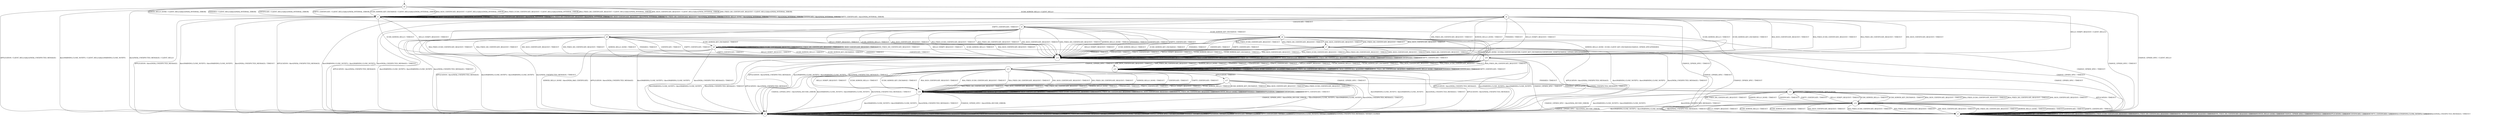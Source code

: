 digraph g {

	s0 [shape="circle" label="s0"];
	s1 [shape="circle" label="s1"];
	s2 [shape="circle" label="s2"];
	s3 [shape="circle" label="s3"];
	s4 [shape="circle" label="s4"];
	s5 [shape="circle" label="s5"];
	s6 [shape="circle" label="s6"];
	s7 [shape="circle" label="s7"];
	s8 [shape="circle" label="s8"];
	s9 [shape="circle" label="s9"];
	s10 [shape="circle" label="s10"];
	s11 [shape="circle" label="s11"];
	s12 [shape="circle" label="s12"];
	s13 [shape="circle" label="s13"];
	s14 [shape="circle" label="s14"];
	s15 [shape="circle" label="s15"];
	s16 [shape="circle" label="s16"];
	s17 [shape="circle" label="s17"];
	s0 -> s13 [label="HELLO_VERIFY_REQUEST / CLIENT_HELLO+"];
	s0 -> s4 [label="ECDH_SERVER_HELLO / CLIENT_HELLO"];
	s0 -> s1 [label="ECDH_SERVER_KEY_EXCHANGE / CLIENT_HELLO|Alert(FATAL,INTERNAL_ERROR)"];
	s0 -> s1 [label="RSA_SIGN_CERTIFICATE_REQUEST / CLIENT_HELLO|Alert(FATAL,INTERNAL_ERROR)"];
	s0 -> s1 [label="RSA_FIXED_ECDH_CERTIFICATE_REQUEST / CLIENT_HELLO|Alert(FATAL,INTERNAL_ERROR)"];
	s0 -> s1 [label="RSA_FIXED_DH_CERTIFICATE_REQUEST / CLIENT_HELLO|Alert(FATAL,INTERNAL_ERROR)"];
	s0 -> s1 [label="DSS_SIGN_CERTIFICATE_REQUEST / CLIENT_HELLO|Alert(FATAL,INTERNAL_ERROR)"];
	s0 -> s1 [label="DSS_FIXED_DH_CERTIFICATE_REQUEST / CLIENT_HELLO|Alert(FATAL,INTERNAL_ERROR)"];
	s0 -> s1 [label="SERVER_HELLO_DONE / CLIENT_HELLO|Alert(FATAL,INTERNAL_ERROR)"];
	s0 -> s3 [label="CHANGE_CIPHER_SPEC / CLIENT_HELLO"];
	s0 -> s1 [label="FINISHED / CLIENT_HELLO|Alert(FATAL,INTERNAL_ERROR)"];
	s0 -> s2 [label="APPLICATION / CLIENT_HELLO|Alert(FATAL,UNEXPECTED_MESSAGE)"];
	s0 -> s1 [label="CERTIFICATE / CLIENT_HELLO|Alert(FATAL,INTERNAL_ERROR)"];
	s0 -> s1 [label="EMPTY_CERTIFICATE / CLIENT_HELLO|Alert(FATAL,INTERNAL_ERROR)"];
	s0 -> s2 [label="Alert(WARNING,CLOSE_NOTIFY) / CLIENT_HELLO|Alert(WARNING,CLOSE_NOTIFY)"];
	s0 -> s2 [label="Alert(FATAL,UNEXPECTED_MESSAGE) / CLIENT_HELLO"];
	s1 -> s13 [label="HELLO_VERIFY_REQUEST / TIMEOUT"];
	s1 -> s13 [label="ECDH_SERVER_HELLO / TIMEOUT"];
	s1 -> s1 [label="ECDH_SERVER_KEY_EXCHANGE / Alert(FATAL,INTERNAL_ERROR)"];
	s1 -> s1 [label="RSA_SIGN_CERTIFICATE_REQUEST / Alert(FATAL,INTERNAL_ERROR)"];
	s1 -> s1 [label="RSA_FIXED_ECDH_CERTIFICATE_REQUEST / Alert(FATAL,INTERNAL_ERROR)"];
	s1 -> s1 [label="RSA_FIXED_DH_CERTIFICATE_REQUEST / Alert(FATAL,INTERNAL_ERROR)"];
	s1 -> s1 [label="DSS_SIGN_CERTIFICATE_REQUEST / Alert(FATAL,INTERNAL_ERROR)"];
	s1 -> s1 [label="DSS_FIXED_DH_CERTIFICATE_REQUEST / Alert(FATAL,INTERNAL_ERROR)"];
	s1 -> s1 [label="SERVER_HELLO_DONE / Alert(FATAL,INTERNAL_ERROR)"];
	s1 -> s3 [label="CHANGE_CIPHER_SPEC / TIMEOUT"];
	s1 -> s1 [label="FINISHED / Alert(FATAL,INTERNAL_ERROR)"];
	s1 -> s2 [label="APPLICATION / Alert(FATAL,UNEXPECTED_MESSAGE)"];
	s1 -> s1 [label="CERTIFICATE / Alert(FATAL,INTERNAL_ERROR)"];
	s1 -> s1 [label="EMPTY_CERTIFICATE / Alert(FATAL,INTERNAL_ERROR)"];
	s1 -> s2 [label="Alert(WARNING,CLOSE_NOTIFY) / Alert(WARNING,CLOSE_NOTIFY)"];
	s1 -> s2 [label="Alert(FATAL,UNEXPECTED_MESSAGE) / TIMEOUT"];
	s2 -> s2 [label="HELLO_VERIFY_REQUEST / SOCKET_CLOSED"];
	s2 -> s2 [label="ECDH_SERVER_HELLO / SOCKET_CLOSED"];
	s2 -> s2 [label="ECDH_SERVER_KEY_EXCHANGE / SOCKET_CLOSED"];
	s2 -> s2 [label="RSA_SIGN_CERTIFICATE_REQUEST / SOCKET_CLOSED"];
	s2 -> s2 [label="RSA_FIXED_ECDH_CERTIFICATE_REQUEST / SOCKET_CLOSED"];
	s2 -> s2 [label="RSA_FIXED_DH_CERTIFICATE_REQUEST / SOCKET_CLOSED"];
	s2 -> s2 [label="DSS_SIGN_CERTIFICATE_REQUEST / SOCKET_CLOSED"];
	s2 -> s2 [label="DSS_FIXED_DH_CERTIFICATE_REQUEST / SOCKET_CLOSED"];
	s2 -> s2 [label="SERVER_HELLO_DONE / SOCKET_CLOSED"];
	s2 -> s2 [label="CHANGE_CIPHER_SPEC / SOCKET_CLOSED"];
	s2 -> s2 [label="FINISHED / SOCKET_CLOSED"];
	s2 -> s2 [label="APPLICATION / SOCKET_CLOSED"];
	s2 -> s2 [label="CERTIFICATE / SOCKET_CLOSED"];
	s2 -> s2 [label="EMPTY_CERTIFICATE / SOCKET_CLOSED"];
	s2 -> s2 [label="Alert(WARNING,CLOSE_NOTIFY) / SOCKET_CLOSED"];
	s2 -> s2 [label="Alert(FATAL,UNEXPECTED_MESSAGE) / SOCKET_CLOSED"];
	s3 -> s3 [label="HELLO_VERIFY_REQUEST / TIMEOUT"];
	s3 -> s3 [label="ECDH_SERVER_HELLO / TIMEOUT"];
	s3 -> s3 [label="ECDH_SERVER_KEY_EXCHANGE / TIMEOUT"];
	s3 -> s3 [label="RSA_SIGN_CERTIFICATE_REQUEST / TIMEOUT"];
	s3 -> s3 [label="RSA_FIXED_ECDH_CERTIFICATE_REQUEST / TIMEOUT"];
	s3 -> s3 [label="RSA_FIXED_DH_CERTIFICATE_REQUEST / TIMEOUT"];
	s3 -> s3 [label="DSS_SIGN_CERTIFICATE_REQUEST / TIMEOUT"];
	s3 -> s3 [label="DSS_FIXED_DH_CERTIFICATE_REQUEST / TIMEOUT"];
	s3 -> s3 [label="SERVER_HELLO_DONE / TIMEOUT"];
	s3 -> s3 [label="CHANGE_CIPHER_SPEC / TIMEOUT"];
	s3 -> s3 [label="FINISHED / TIMEOUT"];
	s3 -> s3 [label="APPLICATION / TIMEOUT"];
	s3 -> s3 [label="CERTIFICATE / TIMEOUT"];
	s3 -> s3 [label="EMPTY_CERTIFICATE / TIMEOUT"];
	s3 -> s3 [label="Alert(WARNING,CLOSE_NOTIFY) / TIMEOUT"];
	s3 -> s3 [label="Alert(FATAL,UNEXPECTED_MESSAGE) / TIMEOUT"];
	s4 -> s13 [label="HELLO_VERIFY_REQUEST / TIMEOUT"];
	s4 -> s13 [label="ECDH_SERVER_HELLO / TIMEOUT"];
	s4 -> s13 [label="ECDH_SERVER_KEY_EXCHANGE / TIMEOUT"];
	s4 -> s13 [label="RSA_SIGN_CERTIFICATE_REQUEST / TIMEOUT"];
	s4 -> s13 [label="RSA_FIXED_ECDH_CERTIFICATE_REQUEST / TIMEOUT"];
	s4 -> s13 [label="RSA_FIXED_DH_CERTIFICATE_REQUEST / TIMEOUT"];
	s4 -> s13 [label="DSS_SIGN_CERTIFICATE_REQUEST / TIMEOUT"];
	s4 -> s13 [label="DSS_FIXED_DH_CERTIFICATE_REQUEST / TIMEOUT"];
	s4 -> s13 [label="SERVER_HELLO_DONE / TIMEOUT"];
	s4 -> s3 [label="CHANGE_CIPHER_SPEC / TIMEOUT"];
	s4 -> s13 [label="FINISHED / TIMEOUT"];
	s4 -> s2 [label="APPLICATION / Alert(FATAL,UNEXPECTED_MESSAGE)"];
	s4 -> s5 [label="CERTIFICATE / TIMEOUT"];
	s4 -> s8 [label="EMPTY_CERTIFICATE / TIMEOUT"];
	s4 -> s2 [label="Alert(WARNING,CLOSE_NOTIFY) / Alert(WARNING,CLOSE_NOTIFY)"];
	s4 -> s2 [label="Alert(FATAL,UNEXPECTED_MESSAGE) / TIMEOUT"];
	s5 -> s13 [label="HELLO_VERIFY_REQUEST / TIMEOUT"];
	s5 -> s13 [label="ECDH_SERVER_HELLO / TIMEOUT"];
	s5 -> s6 [label="ECDH_SERVER_KEY_EXCHANGE / TIMEOUT"];
	s5 -> s13 [label="RSA_SIGN_CERTIFICATE_REQUEST / TIMEOUT"];
	s5 -> s13 [label="RSA_FIXED_ECDH_CERTIFICATE_REQUEST / TIMEOUT"];
	s5 -> s13 [label="RSA_FIXED_DH_CERTIFICATE_REQUEST / TIMEOUT"];
	s5 -> s13 [label="DSS_SIGN_CERTIFICATE_REQUEST / TIMEOUT"];
	s5 -> s13 [label="DSS_FIXED_DH_CERTIFICATE_REQUEST / TIMEOUT"];
	s5 -> s13 [label="SERVER_HELLO_DONE / TIMEOUT"];
	s5 -> s3 [label="CHANGE_CIPHER_SPEC / TIMEOUT"];
	s5 -> s13 [label="FINISHED / TIMEOUT"];
	s5 -> s2 [label="APPLICATION / Alert(FATAL,UNEXPECTED_MESSAGE)"];
	s5 -> s13 [label="CERTIFICATE / TIMEOUT"];
	s5 -> s13 [label="EMPTY_CERTIFICATE / TIMEOUT"];
	s5 -> s2 [label="Alert(WARNING,CLOSE_NOTIFY) / Alert(WARNING,CLOSE_NOTIFY)"];
	s5 -> s2 [label="Alert(FATAL,UNEXPECTED_MESSAGE) / TIMEOUT"];
	s6 -> s13 [label="HELLO_VERIFY_REQUEST / TIMEOUT"];
	s6 -> s13 [label="ECDH_SERVER_HELLO / TIMEOUT"];
	s6 -> s13 [label="ECDH_SERVER_KEY_EXCHANGE / TIMEOUT"];
	s6 -> s7 [label="RSA_SIGN_CERTIFICATE_REQUEST / TIMEOUT"];
	s6 -> s7 [label="RSA_FIXED_ECDH_CERTIFICATE_REQUEST / TIMEOUT"];
	s6 -> s7 [label="RSA_FIXED_DH_CERTIFICATE_REQUEST / TIMEOUT"];
	s6 -> s7 [label="DSS_SIGN_CERTIFICATE_REQUEST / TIMEOUT"];
	s6 -> s7 [label="DSS_FIXED_DH_CERTIFICATE_REQUEST / TIMEOUT"];
	s6 -> s10 [label="SERVER_HELLO_DONE / ECDH_CLIENT_KEY_EXCHANGE|CHANGE_CIPHER_SPEC|FINISHED"];
	s6 -> s3 [label="CHANGE_CIPHER_SPEC / TIMEOUT"];
	s6 -> s13 [label="FINISHED / TIMEOUT"];
	s6 -> s2 [label="APPLICATION / Alert(FATAL,UNEXPECTED_MESSAGE)"];
	s6 -> s13 [label="CERTIFICATE / TIMEOUT"];
	s6 -> s13 [label="EMPTY_CERTIFICATE / TIMEOUT"];
	s6 -> s2 [label="Alert(WARNING,CLOSE_NOTIFY) / Alert(WARNING,CLOSE_NOTIFY)"];
	s6 -> s2 [label="Alert(FATAL,UNEXPECTED_MESSAGE) / TIMEOUT"];
	s7 -> s13 [label="HELLO_VERIFY_REQUEST / TIMEOUT"];
	s7 -> s13 [label="ECDH_SERVER_HELLO / TIMEOUT"];
	s7 -> s13 [label="ECDH_SERVER_KEY_EXCHANGE / TIMEOUT"];
	s7 -> s13 [label="RSA_SIGN_CERTIFICATE_REQUEST / TIMEOUT"];
	s7 -> s13 [label="RSA_FIXED_ECDH_CERTIFICATE_REQUEST / TIMEOUT"];
	s7 -> s13 [label="RSA_FIXED_DH_CERTIFICATE_REQUEST / TIMEOUT"];
	s7 -> s13 [label="DSS_SIGN_CERTIFICATE_REQUEST / TIMEOUT"];
	s7 -> s13 [label="DSS_FIXED_DH_CERTIFICATE_REQUEST / TIMEOUT"];
	s7 -> s10 [label="SERVER_HELLO_DONE / ECDSA_CERTIFICATE|ECDH_CLIENT_KEY_EXCHANGE|CERTIFICATE_VERIFY|CHANGE_CIPHER_SPEC|FINISHED"];
	s7 -> s3 [label="CHANGE_CIPHER_SPEC / TIMEOUT"];
	s7 -> s13 [label="FINISHED / TIMEOUT"];
	s7 -> s2 [label="APPLICATION / Alert(FATAL,UNEXPECTED_MESSAGE)"];
	s7 -> s13 [label="CERTIFICATE / TIMEOUT"];
	s7 -> s13 [label="EMPTY_CERTIFICATE / TIMEOUT"];
	s7 -> s2 [label="Alert(WARNING,CLOSE_NOTIFY) / Alert(WARNING,CLOSE_NOTIFY)"];
	s7 -> s2 [label="Alert(FATAL,UNEXPECTED_MESSAGE) / TIMEOUT"];
	s8 -> s13 [label="HELLO_VERIFY_REQUEST / TIMEOUT"];
	s8 -> s13 [label="ECDH_SERVER_HELLO / TIMEOUT"];
	s8 -> s9 [label="ECDH_SERVER_KEY_EXCHANGE / TIMEOUT"];
	s8 -> s13 [label="RSA_SIGN_CERTIFICATE_REQUEST / TIMEOUT"];
	s8 -> s13 [label="RSA_FIXED_ECDH_CERTIFICATE_REQUEST / TIMEOUT"];
	s8 -> s13 [label="RSA_FIXED_DH_CERTIFICATE_REQUEST / TIMEOUT"];
	s8 -> s13 [label="DSS_SIGN_CERTIFICATE_REQUEST / TIMEOUT"];
	s8 -> s13 [label="DSS_FIXED_DH_CERTIFICATE_REQUEST / TIMEOUT"];
	s8 -> s13 [label="SERVER_HELLO_DONE / TIMEOUT"];
	s8 -> s3 [label="CHANGE_CIPHER_SPEC / TIMEOUT"];
	s8 -> s13 [label="FINISHED / TIMEOUT"];
	s8 -> s2 [label="APPLICATION / Alert(FATAL,UNEXPECTED_MESSAGE)"];
	s8 -> s13 [label="CERTIFICATE / TIMEOUT"];
	s8 -> s13 [label="EMPTY_CERTIFICATE / TIMEOUT"];
	s8 -> s2 [label="Alert(WARNING,CLOSE_NOTIFY) / Alert(WARNING,CLOSE_NOTIFY)"];
	s8 -> s2 [label="Alert(FATAL,UNEXPECTED_MESSAGE) / TIMEOUT"];
	s9 -> s13 [label="HELLO_VERIFY_REQUEST / TIMEOUT"];
	s9 -> s13 [label="ECDH_SERVER_HELLO / TIMEOUT"];
	s9 -> s13 [label="ECDH_SERVER_KEY_EXCHANGE / TIMEOUT"];
	s9 -> s9 [label="RSA_SIGN_CERTIFICATE_REQUEST / TIMEOUT"];
	s9 -> s9 [label="RSA_FIXED_ECDH_CERTIFICATE_REQUEST / TIMEOUT"];
	s9 -> s9 [label="RSA_FIXED_DH_CERTIFICATE_REQUEST / TIMEOUT"];
	s9 -> s9 [label="DSS_SIGN_CERTIFICATE_REQUEST / TIMEOUT"];
	s9 -> s9 [label="DSS_FIXED_DH_CERTIFICATE_REQUEST / TIMEOUT"];
	s9 -> s2 [label="SERVER_HELLO_DONE / Alert(FATAL,BAD_CERTIFICATE)"];
	s9 -> s3 [label="CHANGE_CIPHER_SPEC / TIMEOUT"];
	s9 -> s13 [label="FINISHED / TIMEOUT"];
	s9 -> s2 [label="APPLICATION / Alert(FATAL,UNEXPECTED_MESSAGE)"];
	s9 -> s13 [label="CERTIFICATE / TIMEOUT"];
	s9 -> s13 [label="EMPTY_CERTIFICATE / TIMEOUT"];
	s9 -> s2 [label="Alert(WARNING,CLOSE_NOTIFY) / Alert(WARNING,CLOSE_NOTIFY)"];
	s9 -> s2 [label="Alert(FATAL,UNEXPECTED_MESSAGE) / TIMEOUT"];
	s10 -> s15 [label="HELLO_VERIFY_REQUEST / TIMEOUT"];
	s10 -> s15 [label="ECDH_SERVER_HELLO / TIMEOUT"];
	s10 -> s15 [label="ECDH_SERVER_KEY_EXCHANGE / TIMEOUT"];
	s10 -> s15 [label="RSA_SIGN_CERTIFICATE_REQUEST / TIMEOUT"];
	s10 -> s15 [label="RSA_FIXED_ECDH_CERTIFICATE_REQUEST / TIMEOUT"];
	s10 -> s15 [label="RSA_FIXED_DH_CERTIFICATE_REQUEST / TIMEOUT"];
	s10 -> s15 [label="DSS_SIGN_CERTIFICATE_REQUEST / TIMEOUT"];
	s10 -> s15 [label="DSS_FIXED_DH_CERTIFICATE_REQUEST / TIMEOUT"];
	s10 -> s15 [label="SERVER_HELLO_DONE / TIMEOUT"];
	s10 -> s11 [label="CHANGE_CIPHER_SPEC / TIMEOUT"];
	s10 -> s15 [label="FINISHED / TIMEOUT"];
	s10 -> s2 [label="APPLICATION / Alert(FATAL,UNEXPECTED_MESSAGE)"];
	s10 -> s15 [label="CERTIFICATE / TIMEOUT"];
	s10 -> s15 [label="EMPTY_CERTIFICATE / TIMEOUT"];
	s10 -> s2 [label="Alert(WARNING,CLOSE_NOTIFY) / Alert(WARNING,CLOSE_NOTIFY)"];
	s10 -> s2 [label="Alert(FATAL,UNEXPECTED_MESSAGE) / TIMEOUT"];
	s11 -> s16 [label="HELLO_VERIFY_REQUEST / TIMEOUT"];
	s11 -> s16 [label="ECDH_SERVER_HELLO / TIMEOUT"];
	s11 -> s16 [label="ECDH_SERVER_KEY_EXCHANGE / TIMEOUT"];
	s11 -> s16 [label="RSA_SIGN_CERTIFICATE_REQUEST / TIMEOUT"];
	s11 -> s16 [label="RSA_FIXED_ECDH_CERTIFICATE_REQUEST / TIMEOUT"];
	s11 -> s16 [label="RSA_FIXED_DH_CERTIFICATE_REQUEST / TIMEOUT"];
	s11 -> s16 [label="DSS_SIGN_CERTIFICATE_REQUEST / TIMEOUT"];
	s11 -> s16 [label="DSS_FIXED_DH_CERTIFICATE_REQUEST / TIMEOUT"];
	s11 -> s16 [label="SERVER_HELLO_DONE / TIMEOUT"];
	s11 -> s2 [label="CHANGE_CIPHER_SPEC / Alert(FATAL,DECODE_ERROR)"];
	s11 -> s12 [label="FINISHED / TIMEOUT"];
	s11 -> s17 [label="APPLICATION / TIMEOUT"];
	s11 -> s16 [label="CERTIFICATE / TIMEOUT"];
	s11 -> s16 [label="EMPTY_CERTIFICATE / TIMEOUT"];
	s11 -> s2 [label="Alert(WARNING,CLOSE_NOTIFY) / Alert(WARNING,CLOSE_NOTIFY)"];
	s11 -> s2 [label="Alert(FATAL,UNEXPECTED_MESSAGE) / TIMEOUT"];
	s12 -> s14 [label="HELLO_VERIFY_REQUEST / TIMEOUT"];
	s12 -> s14 [label="ECDH_SERVER_HELLO / TIMEOUT"];
	s12 -> s14 [label="ECDH_SERVER_KEY_EXCHANGE / TIMEOUT"];
	s12 -> s14 [label="RSA_SIGN_CERTIFICATE_REQUEST / TIMEOUT"];
	s12 -> s14 [label="RSA_FIXED_ECDH_CERTIFICATE_REQUEST / TIMEOUT"];
	s12 -> s14 [label="RSA_FIXED_DH_CERTIFICATE_REQUEST / TIMEOUT"];
	s12 -> s14 [label="DSS_SIGN_CERTIFICATE_REQUEST / TIMEOUT"];
	s12 -> s14 [label="DSS_FIXED_DH_CERTIFICATE_REQUEST / TIMEOUT"];
	s12 -> s14 [label="SERVER_HELLO_DONE / TIMEOUT"];
	s12 -> s2 [label="CHANGE_CIPHER_SPEC / Alert(FATAL,DECODE_ERROR)"];
	s12 -> s12 [label="FINISHED / TIMEOUT"];
	s12 -> s12 [label="APPLICATION / APPLICATION"];
	s12 -> s14 [label="CERTIFICATE / TIMEOUT"];
	s12 -> s14 [label="EMPTY_CERTIFICATE / TIMEOUT"];
	s12 -> s2 [label="Alert(WARNING,CLOSE_NOTIFY) / Alert(WARNING,CLOSE_NOTIFY)"];
	s12 -> s2 [label="Alert(FATAL,UNEXPECTED_MESSAGE) / TIMEOUT"];
	s13 -> s13 [label="HELLO_VERIFY_REQUEST / TIMEOUT"];
	s13 -> s13 [label="ECDH_SERVER_HELLO / TIMEOUT"];
	s13 -> s13 [label="ECDH_SERVER_KEY_EXCHANGE / TIMEOUT"];
	s13 -> s13 [label="RSA_SIGN_CERTIFICATE_REQUEST / TIMEOUT"];
	s13 -> s13 [label="RSA_FIXED_ECDH_CERTIFICATE_REQUEST / TIMEOUT"];
	s13 -> s13 [label="RSA_FIXED_DH_CERTIFICATE_REQUEST / TIMEOUT"];
	s13 -> s13 [label="DSS_SIGN_CERTIFICATE_REQUEST / TIMEOUT"];
	s13 -> s13 [label="DSS_FIXED_DH_CERTIFICATE_REQUEST / TIMEOUT"];
	s13 -> s13 [label="SERVER_HELLO_DONE / TIMEOUT"];
	s13 -> s3 [label="CHANGE_CIPHER_SPEC / TIMEOUT"];
	s13 -> s13 [label="FINISHED / TIMEOUT"];
	s13 -> s2 [label="APPLICATION / Alert(FATAL,UNEXPECTED_MESSAGE)"];
	s13 -> s13 [label="CERTIFICATE / TIMEOUT"];
	s13 -> s13 [label="EMPTY_CERTIFICATE / TIMEOUT"];
	s13 -> s2 [label="Alert(WARNING,CLOSE_NOTIFY) / Alert(WARNING,CLOSE_NOTIFY)"];
	s13 -> s2 [label="Alert(FATAL,UNEXPECTED_MESSAGE) / TIMEOUT"];
	s14 -> s3 [label="HELLO_VERIFY_REQUEST / TIMEOUT"];
	s14 -> s3 [label="ECDH_SERVER_HELLO / TIMEOUT"];
	s14 -> s3 [label="ECDH_SERVER_KEY_EXCHANGE / TIMEOUT"];
	s14 -> s3 [label="RSA_SIGN_CERTIFICATE_REQUEST / TIMEOUT"];
	s14 -> s3 [label="RSA_FIXED_ECDH_CERTIFICATE_REQUEST / TIMEOUT"];
	s14 -> s3 [label="RSA_FIXED_DH_CERTIFICATE_REQUEST / TIMEOUT"];
	s14 -> s3 [label="DSS_SIGN_CERTIFICATE_REQUEST / TIMEOUT"];
	s14 -> s3 [label="DSS_FIXED_DH_CERTIFICATE_REQUEST / TIMEOUT"];
	s14 -> s3 [label="SERVER_HELLO_DONE / TIMEOUT"];
	s14 -> s2 [label="CHANGE_CIPHER_SPEC / Alert(FATAL,DECODE_ERROR)"];
	s14 -> s3 [label="FINISHED / TIMEOUT"];
	s14 -> s14 [label="APPLICATION / APPLICATION"];
	s14 -> s3 [label="CERTIFICATE / TIMEOUT"];
	s14 -> s3 [label="EMPTY_CERTIFICATE / TIMEOUT"];
	s14 -> s2 [label="Alert(WARNING,CLOSE_NOTIFY) / Alert(WARNING,CLOSE_NOTIFY)"];
	s14 -> s2 [label="Alert(FATAL,UNEXPECTED_MESSAGE) / TIMEOUT"];
	s15 -> s15 [label="HELLO_VERIFY_REQUEST / TIMEOUT"];
	s15 -> s15 [label="ECDH_SERVER_HELLO / TIMEOUT"];
	s15 -> s15 [label="ECDH_SERVER_KEY_EXCHANGE / TIMEOUT"];
	s15 -> s15 [label="RSA_SIGN_CERTIFICATE_REQUEST / TIMEOUT"];
	s15 -> s15 [label="RSA_FIXED_ECDH_CERTIFICATE_REQUEST / TIMEOUT"];
	s15 -> s15 [label="RSA_FIXED_DH_CERTIFICATE_REQUEST / TIMEOUT"];
	s15 -> s15 [label="DSS_SIGN_CERTIFICATE_REQUEST / TIMEOUT"];
	s15 -> s15 [label="DSS_FIXED_DH_CERTIFICATE_REQUEST / TIMEOUT"];
	s15 -> s15 [label="SERVER_HELLO_DONE / TIMEOUT"];
	s15 -> s16 [label="CHANGE_CIPHER_SPEC / TIMEOUT"];
	s15 -> s15 [label="FINISHED / TIMEOUT"];
	s15 -> s2 [label="APPLICATION / Alert(FATAL,UNEXPECTED_MESSAGE)"];
	s15 -> s15 [label="CERTIFICATE / TIMEOUT"];
	s15 -> s15 [label="EMPTY_CERTIFICATE / TIMEOUT"];
	s15 -> s2 [label="Alert(WARNING,CLOSE_NOTIFY) / Alert(WARNING,CLOSE_NOTIFY)"];
	s15 -> s2 [label="Alert(FATAL,UNEXPECTED_MESSAGE) / TIMEOUT"];
	s16 -> s16 [label="HELLO_VERIFY_REQUEST / TIMEOUT"];
	s16 -> s16 [label="ECDH_SERVER_HELLO / TIMEOUT"];
	s16 -> s16 [label="ECDH_SERVER_KEY_EXCHANGE / TIMEOUT"];
	s16 -> s16 [label="RSA_SIGN_CERTIFICATE_REQUEST / TIMEOUT"];
	s16 -> s16 [label="RSA_FIXED_ECDH_CERTIFICATE_REQUEST / TIMEOUT"];
	s16 -> s16 [label="RSA_FIXED_DH_CERTIFICATE_REQUEST / TIMEOUT"];
	s16 -> s16 [label="DSS_SIGN_CERTIFICATE_REQUEST / TIMEOUT"];
	s16 -> s16 [label="DSS_FIXED_DH_CERTIFICATE_REQUEST / TIMEOUT"];
	s16 -> s16 [label="SERVER_HELLO_DONE / TIMEOUT"];
	s16 -> s2 [label="CHANGE_CIPHER_SPEC / Alert(FATAL,DECODE_ERROR)"];
	s16 -> s16 [label="FINISHED / TIMEOUT"];
	s16 -> s16 [label="APPLICATION / TIMEOUT"];
	s16 -> s16 [label="CERTIFICATE / TIMEOUT"];
	s16 -> s16 [label="EMPTY_CERTIFICATE / TIMEOUT"];
	s16 -> s2 [label="Alert(WARNING,CLOSE_NOTIFY) / Alert(WARNING,CLOSE_NOTIFY)"];
	s16 -> s2 [label="Alert(FATAL,UNEXPECTED_MESSAGE) / TIMEOUT"];
	s17 -> s16 [label="HELLO_VERIFY_REQUEST / TIMEOUT"];
	s17 -> s16 [label="ECDH_SERVER_HELLO / TIMEOUT"];
	s17 -> s16 [label="ECDH_SERVER_KEY_EXCHANGE / TIMEOUT"];
	s17 -> s16 [label="RSA_SIGN_CERTIFICATE_REQUEST / TIMEOUT"];
	s17 -> s16 [label="RSA_FIXED_ECDH_CERTIFICATE_REQUEST / TIMEOUT"];
	s17 -> s16 [label="RSA_FIXED_DH_CERTIFICATE_REQUEST / TIMEOUT"];
	s17 -> s16 [label="DSS_SIGN_CERTIFICATE_REQUEST / TIMEOUT"];
	s17 -> s16 [label="DSS_FIXED_DH_CERTIFICATE_REQUEST / TIMEOUT"];
	s17 -> s16 [label="SERVER_HELLO_DONE / TIMEOUT"];
	s17 -> s2 [label="CHANGE_CIPHER_SPEC / Alert(FATAL,DECODE_ERROR)"];
	s17 -> s12 [label="FINISHED / APPLICATION"];
	s17 -> s3 [label="APPLICATION / TIMEOUT"];
	s17 -> s16 [label="CERTIFICATE / TIMEOUT"];
	s17 -> s16 [label="EMPTY_CERTIFICATE / TIMEOUT"];
	s17 -> s2 [label="Alert(WARNING,CLOSE_NOTIFY) / Alert(WARNING,CLOSE_NOTIFY)"];
	s17 -> s2 [label="Alert(FATAL,UNEXPECTED_MESSAGE) / TIMEOUT"];

__start0 [label="" shape="none" width="0" height="0"];
__start0 -> s0;

}
